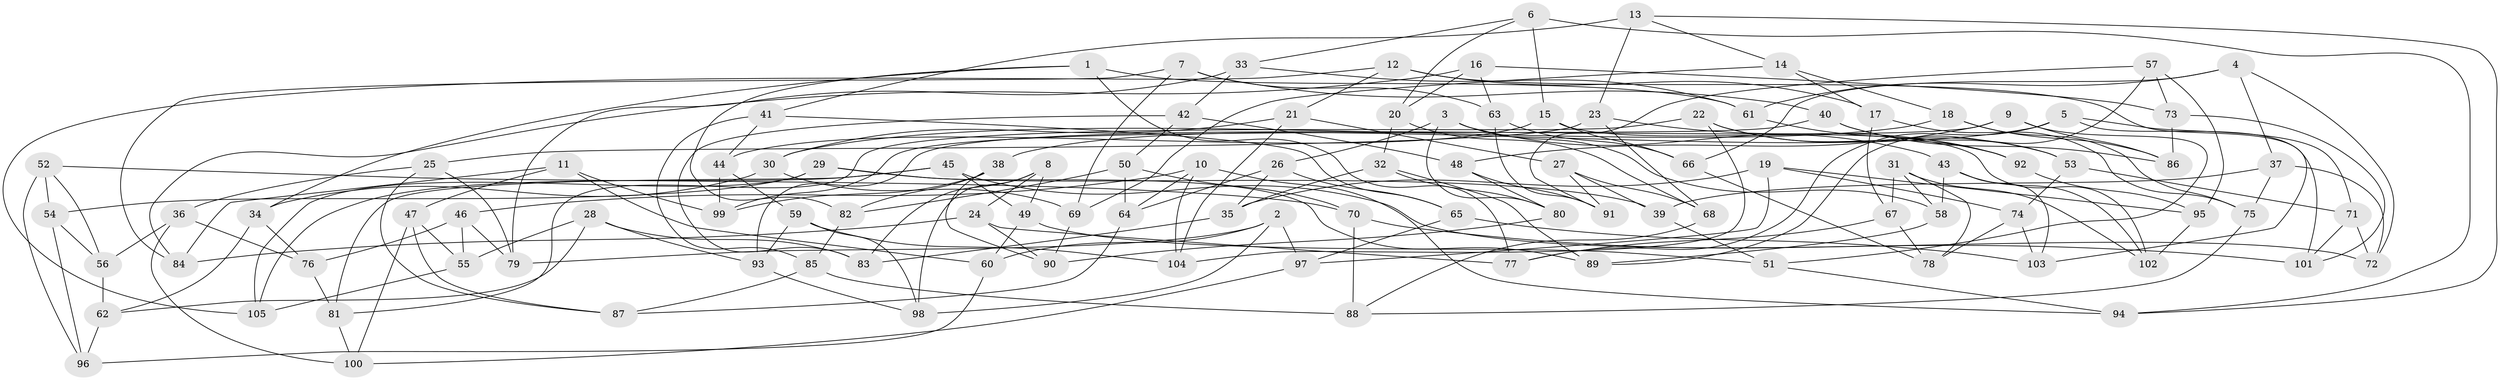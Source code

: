 // Generated by graph-tools (version 1.1) at 2025/50/03/09/25 03:50:55]
// undirected, 105 vertices, 210 edges
graph export_dot {
graph [start="1"]
  node [color=gray90,style=filled];
  1;
  2;
  3;
  4;
  5;
  6;
  7;
  8;
  9;
  10;
  11;
  12;
  13;
  14;
  15;
  16;
  17;
  18;
  19;
  20;
  21;
  22;
  23;
  24;
  25;
  26;
  27;
  28;
  29;
  30;
  31;
  32;
  33;
  34;
  35;
  36;
  37;
  38;
  39;
  40;
  41;
  42;
  43;
  44;
  45;
  46;
  47;
  48;
  49;
  50;
  51;
  52;
  53;
  54;
  55;
  56;
  57;
  58;
  59;
  60;
  61;
  62;
  63;
  64;
  65;
  66;
  67;
  68;
  69;
  70;
  71;
  72;
  73;
  74;
  75;
  76;
  77;
  78;
  79;
  80;
  81;
  82;
  83;
  84;
  85;
  86;
  87;
  88;
  89;
  90;
  91;
  92;
  93;
  94;
  95;
  96;
  97;
  98;
  99;
  100;
  101;
  102;
  103;
  104;
  105;
  1 -- 61;
  1 -- 34;
  1 -- 82;
  1 -- 77;
  2 -- 60;
  2 -- 98;
  2 -- 97;
  2 -- 79;
  3 -- 58;
  3 -- 80;
  3 -- 43;
  3 -- 26;
  4 -- 61;
  4 -- 66;
  4 -- 72;
  4 -- 37;
  5 -- 38;
  5 -- 101;
  5 -- 71;
  5 -- 77;
  6 -- 15;
  6 -- 20;
  6 -- 94;
  6 -- 33;
  7 -- 69;
  7 -- 40;
  7 -- 84;
  7 -- 63;
  8 -- 49;
  8 -- 24;
  8 -- 83;
  8 -- 98;
  9 -- 93;
  9 -- 48;
  9 -- 86;
  9 -- 51;
  10 -- 94;
  10 -- 64;
  10 -- 46;
  10 -- 104;
  11 -- 47;
  11 -- 84;
  11 -- 99;
  11 -- 60;
  12 -- 17;
  12 -- 105;
  12 -- 103;
  12 -- 21;
  13 -- 41;
  13 -- 94;
  13 -- 14;
  13 -- 23;
  14 -- 17;
  14 -- 69;
  14 -- 18;
  15 -- 66;
  15 -- 102;
  15 -- 44;
  16 -- 73;
  16 -- 63;
  16 -- 84;
  16 -- 20;
  17 -- 75;
  17 -- 67;
  18 -- 75;
  18 -- 86;
  18 -- 30;
  19 -- 97;
  19 -- 35;
  19 -- 74;
  19 -- 95;
  20 -- 68;
  20 -- 32;
  21 -- 30;
  21 -- 27;
  21 -- 104;
  22 -- 104;
  22 -- 53;
  22 -- 92;
  22 -- 81;
  23 -- 25;
  23 -- 68;
  23 -- 92;
  24 -- 77;
  24 -- 90;
  24 -- 84;
  25 -- 79;
  25 -- 87;
  25 -- 36;
  26 -- 64;
  26 -- 35;
  26 -- 65;
  27 -- 68;
  27 -- 39;
  27 -- 91;
  28 -- 55;
  28 -- 62;
  28 -- 93;
  28 -- 83;
  29 -- 89;
  29 -- 54;
  29 -- 39;
  29 -- 105;
  30 -- 34;
  30 -- 69;
  31 -- 58;
  31 -- 78;
  31 -- 67;
  31 -- 102;
  32 -- 35;
  32 -- 89;
  32 -- 80;
  33 -- 79;
  33 -- 61;
  33 -- 42;
  34 -- 62;
  34 -- 76;
  35 -- 83;
  36 -- 76;
  36 -- 100;
  36 -- 56;
  37 -- 72;
  37 -- 39;
  37 -- 75;
  38 -- 90;
  38 -- 82;
  38 -- 99;
  39 -- 51;
  40 -- 53;
  40 -- 86;
  40 -- 99;
  41 -- 85;
  41 -- 65;
  41 -- 44;
  42 -- 48;
  42 -- 83;
  42 -- 50;
  43 -- 103;
  43 -- 102;
  43 -- 58;
  44 -- 99;
  44 -- 59;
  45 -- 49;
  45 -- 105;
  45 -- 72;
  45 -- 81;
  46 -- 79;
  46 -- 55;
  46 -- 76;
  47 -- 55;
  47 -- 100;
  47 -- 87;
  48 -- 91;
  48 -- 80;
  49 -- 51;
  49 -- 60;
  50 -- 64;
  50 -- 82;
  50 -- 70;
  51 -- 94;
  52 -- 54;
  52 -- 96;
  52 -- 56;
  52 -- 70;
  53 -- 74;
  53 -- 71;
  54 -- 56;
  54 -- 96;
  55 -- 105;
  56 -- 62;
  57 -- 73;
  57 -- 91;
  57 -- 95;
  57 -- 89;
  58 -- 89;
  59 -- 98;
  59 -- 104;
  59 -- 93;
  60 -- 96;
  61 -- 92;
  62 -- 96;
  63 -- 91;
  63 -- 66;
  64 -- 87;
  65 -- 97;
  65 -- 103;
  66 -- 78;
  67 -- 78;
  67 -- 77;
  68 -- 88;
  69 -- 90;
  70 -- 88;
  70 -- 101;
  71 -- 101;
  71 -- 72;
  73 -- 86;
  73 -- 101;
  74 -- 103;
  74 -- 78;
  75 -- 88;
  76 -- 81;
  80 -- 90;
  81 -- 100;
  82 -- 85;
  85 -- 87;
  85 -- 88;
  92 -- 95;
  93 -- 98;
  95 -- 102;
  97 -- 100;
}
